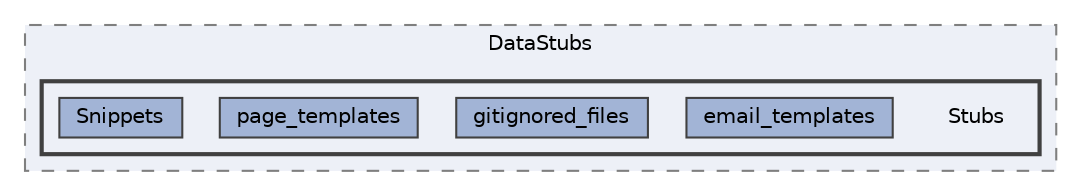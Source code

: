 digraph "app/Services/DataStubs/Stubs"
{
 // LATEX_PDF_SIZE
  bgcolor="transparent";
  edge [fontname=Helvetica,fontsize=10,labelfontname=Helvetica,labelfontsize=10];
  node [fontname=Helvetica,fontsize=10,shape=box,height=0.2,width=0.4];
  compound=true
  subgraph clusterdir_d86a55537ef03f552e6edc63c183c932 {
    graph [ bgcolor="#edf0f7", pencolor="grey50", label="DataStubs", fontname=Helvetica,fontsize=10 style="filled,dashed", URL="dir_d86a55537ef03f552e6edc63c183c932.html",tooltip=""]
  subgraph clusterdir_60532aa41268e8b99072a079e263f07c {
    graph [ bgcolor="#edf0f7", pencolor="grey25", label="", fontname=Helvetica,fontsize=10 style="filled,bold", URL="dir_60532aa41268e8b99072a079e263f07c.html",tooltip=""]
    dir_60532aa41268e8b99072a079e263f07c [shape=plaintext, label="Stubs"];
  dir_7f3e38eac443d6b4a9add6b5191c7966 [label="email_templates", fillcolor="#a2b4d6", color="grey25", style="filled", URL="dir_7f3e38eac443d6b4a9add6b5191c7966.html",tooltip=""];
  dir_e19c1f5eaf71ad370aa3e46d9da4974f [label="gitignored_files", fillcolor="#a2b4d6", color="grey25", style="filled", URL="dir_e19c1f5eaf71ad370aa3e46d9da4974f.html",tooltip=""];
  dir_20141841d2b46e67d2c76da1471bcd1d [label="page_templates", fillcolor="#a2b4d6", color="grey25", style="filled", URL="dir_20141841d2b46e67d2c76da1471bcd1d.html",tooltip=""];
  dir_5b6ac2dbf11fbb03b007d1691438709f [label="Snippets", fillcolor="#a2b4d6", color="grey25", style="filled", URL="dir_5b6ac2dbf11fbb03b007d1691438709f.html",tooltip=""];
  }
  }
}
